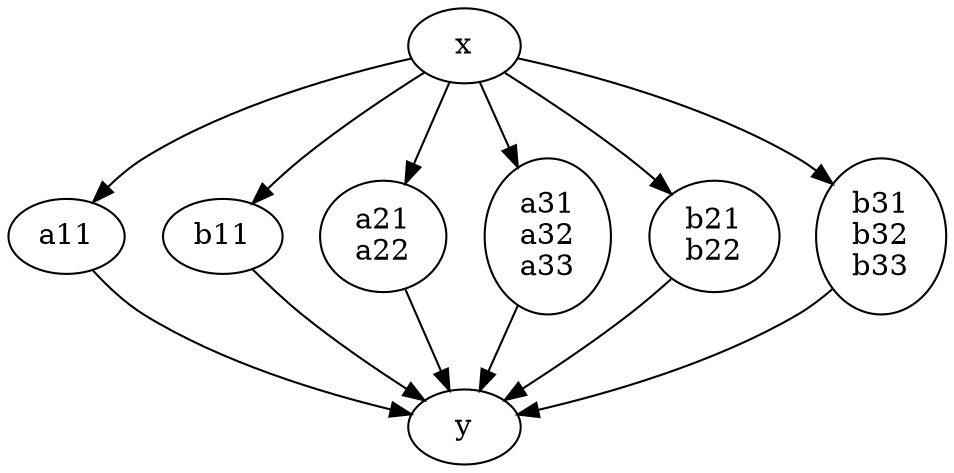 digraph G {
  graph [name="chains123123-compact"]
a11 [label=a11];
b11 [label=b11];
x [label=x];
y [label=y];
"a21
a22" [label="a21
a22"];
"a31
a32
a33" [label="a31
a32
a33"];
"b21
b22" [label="b21
b22"];
"b31
b32
b33" [label="b31
b32
b33"];
x->a11 ;
a11->y ;
x->b11 ;
b11->y ;
x->"a21
a22" ;
"a21
a22"->y ;
x->"a31
a32
a33" ;
"a31
a32
a33"->y ;
x->"b21
b22" ;
"b21
b22"->y ;
x->"b31
b32
b33" ;
"b31
b32
b33"->y ;
}
